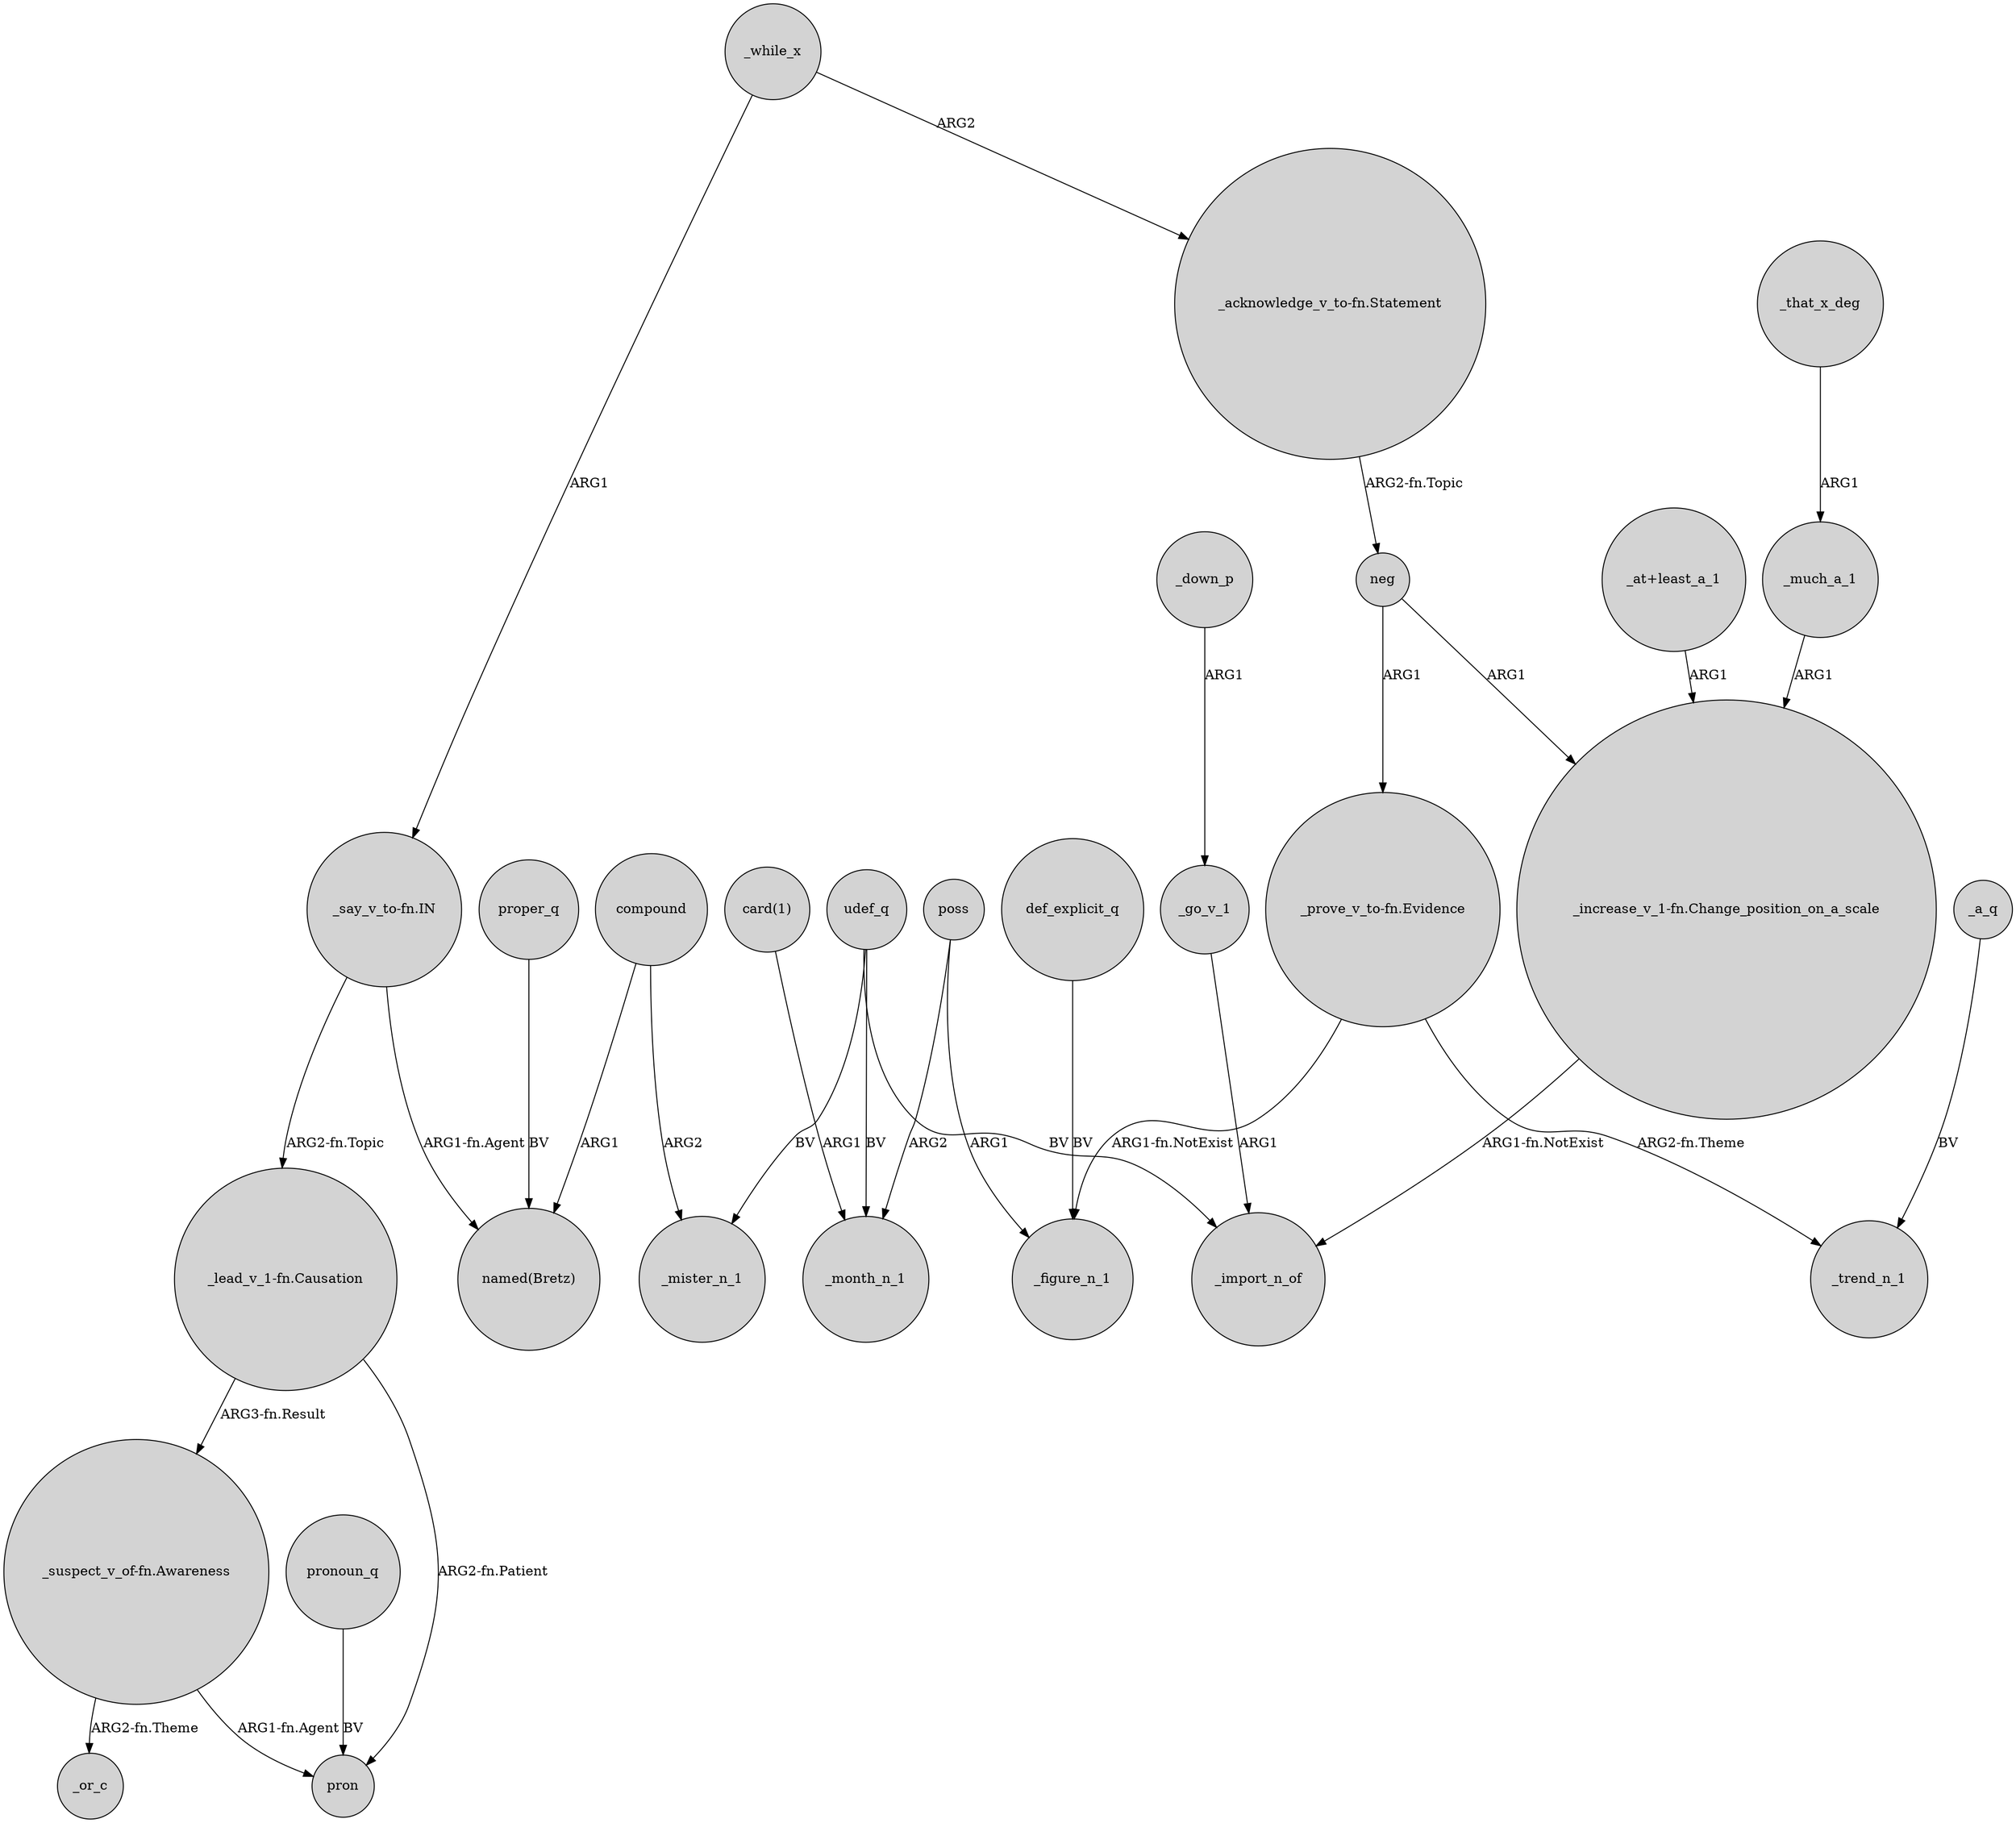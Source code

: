 digraph {
	node [shape=circle style=filled]
	"_suspect_v_of-fn.Awareness" -> pron [label="ARG1-fn.Agent"]
	poss -> _month_n_1 [label=ARG2]
	def_explicit_q -> _figure_n_1 [label=BV]
	compound -> "named(Bretz)" [label=ARG1]
	neg -> "_prove_v_to-fn.Evidence" [label=ARG1]
	"_acknowledge_v_to-fn.Statement" -> neg [label="ARG2-fn.Topic"]
	"_lead_v_1-fn.Causation" -> "_suspect_v_of-fn.Awareness" [label="ARG3-fn.Result"]
	_go_v_1 -> _import_n_of [label=ARG1]
	compound -> _mister_n_1 [label=ARG2]
	"card(1)" -> _month_n_1 [label=ARG1]
	poss -> _figure_n_1 [label=ARG1]
	"_prove_v_to-fn.Evidence" -> _trend_n_1 [label="ARG2-fn.Theme"]
	udef_q -> _mister_n_1 [label=BV]
	"_suspect_v_of-fn.Awareness" -> _or_c [label="ARG2-fn.Theme"]
	udef_q -> _month_n_1 [label=BV]
	"_increase_v_1-fn.Change_position_on_a_scale" -> _import_n_of [label="ARG1-fn.NotExist"]
	pronoun_q -> pron [label=BV]
	_while_x -> "_acknowledge_v_to-fn.Statement" [label=ARG2]
	_a_q -> _trend_n_1 [label=BV]
	"_say_v_to-fn.IN" -> "_lead_v_1-fn.Causation" [label="ARG2-fn.Topic"]
	_down_p -> _go_v_1 [label=ARG1]
	"_prove_v_to-fn.Evidence" -> _figure_n_1 [label="ARG1-fn.NotExist"]
	udef_q -> _import_n_of [label=BV]
	_while_x -> "_say_v_to-fn.IN" [label=ARG1]
	_that_x_deg -> _much_a_1 [label=ARG1]
	proper_q -> "named(Bretz)" [label=BV]
	neg -> "_increase_v_1-fn.Change_position_on_a_scale" [label=ARG1]
	"_lead_v_1-fn.Causation" -> pron [label="ARG2-fn.Patient"]
	"_at+least_a_1" -> "_increase_v_1-fn.Change_position_on_a_scale" [label=ARG1]
	"_say_v_to-fn.IN" -> "named(Bretz)" [label="ARG1-fn.Agent"]
	_much_a_1 -> "_increase_v_1-fn.Change_position_on_a_scale" [label=ARG1]
}
